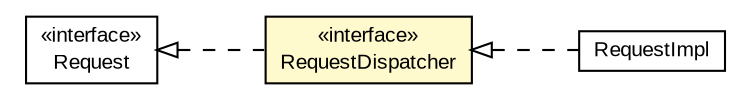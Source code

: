 #!/usr/local/bin/dot
#
# Class diagram 
# Generated by UMLGraph version R5_6-24-gf6e263 (http://www.umlgraph.org/)
#

digraph G {
	edge [fontname="arial",fontsize=10,labelfontname="arial",labelfontsize=10];
	node [fontname="arial",fontsize=10,shape=plaintext];
	nodesep=0.25;
	ranksep=0.5;
	rankdir=LR;
	// org.turbogwt.net.http.client.RequestImpl
	c2659 [label=<<table title="org.turbogwt.net.http.client.RequestImpl" border="0" cellborder="1" cellspacing="0" cellpadding="2" port="p" href="./RequestImpl.html">
		<tr><td><table border="0" cellspacing="0" cellpadding="1">
<tr><td align="center" balign="center"> RequestImpl </td></tr>
		</table></td></tr>
		</table>>, URL="./RequestImpl.html", fontname="arial", fontcolor="black", fontsize=10.0];
	// org.turbogwt.net.http.client.RequestDispatcher
	c2662 [label=<<table title="org.turbogwt.net.http.client.RequestDispatcher" border="0" cellborder="1" cellspacing="0" cellpadding="2" port="p" bgcolor="lemonChiffon" href="./RequestDispatcher.html">
		<tr><td><table border="0" cellspacing="0" cellpadding="1">
<tr><td align="center" balign="center"> &#171;interface&#187; </td></tr>
<tr><td align="center" balign="center"> RequestDispatcher </td></tr>
		</table></td></tr>
		</table>>, URL="./RequestDispatcher.html", fontname="arial", fontcolor="black", fontsize=10.0];
	// org.turbogwt.net.http.client.Request
	c2663 [label=<<table title="org.turbogwt.net.http.client.Request" border="0" cellborder="1" cellspacing="0" cellpadding="2" port="p" href="./Request.html">
		<tr><td><table border="0" cellspacing="0" cellpadding="1">
<tr><td align="center" balign="center"> &#171;interface&#187; </td></tr>
<tr><td align="center" balign="center"> Request </td></tr>
		</table></td></tr>
		</table>>, URL="./Request.html", fontname="arial", fontcolor="black", fontsize=10.0];
	//org.turbogwt.net.http.client.RequestImpl implements org.turbogwt.net.http.client.RequestDispatcher
	c2662:p -> c2659:p [dir=back,arrowtail=empty,style=dashed];
	//org.turbogwt.net.http.client.RequestDispatcher implements org.turbogwt.net.http.client.Request
	c2663:p -> c2662:p [dir=back,arrowtail=empty,style=dashed];
}

